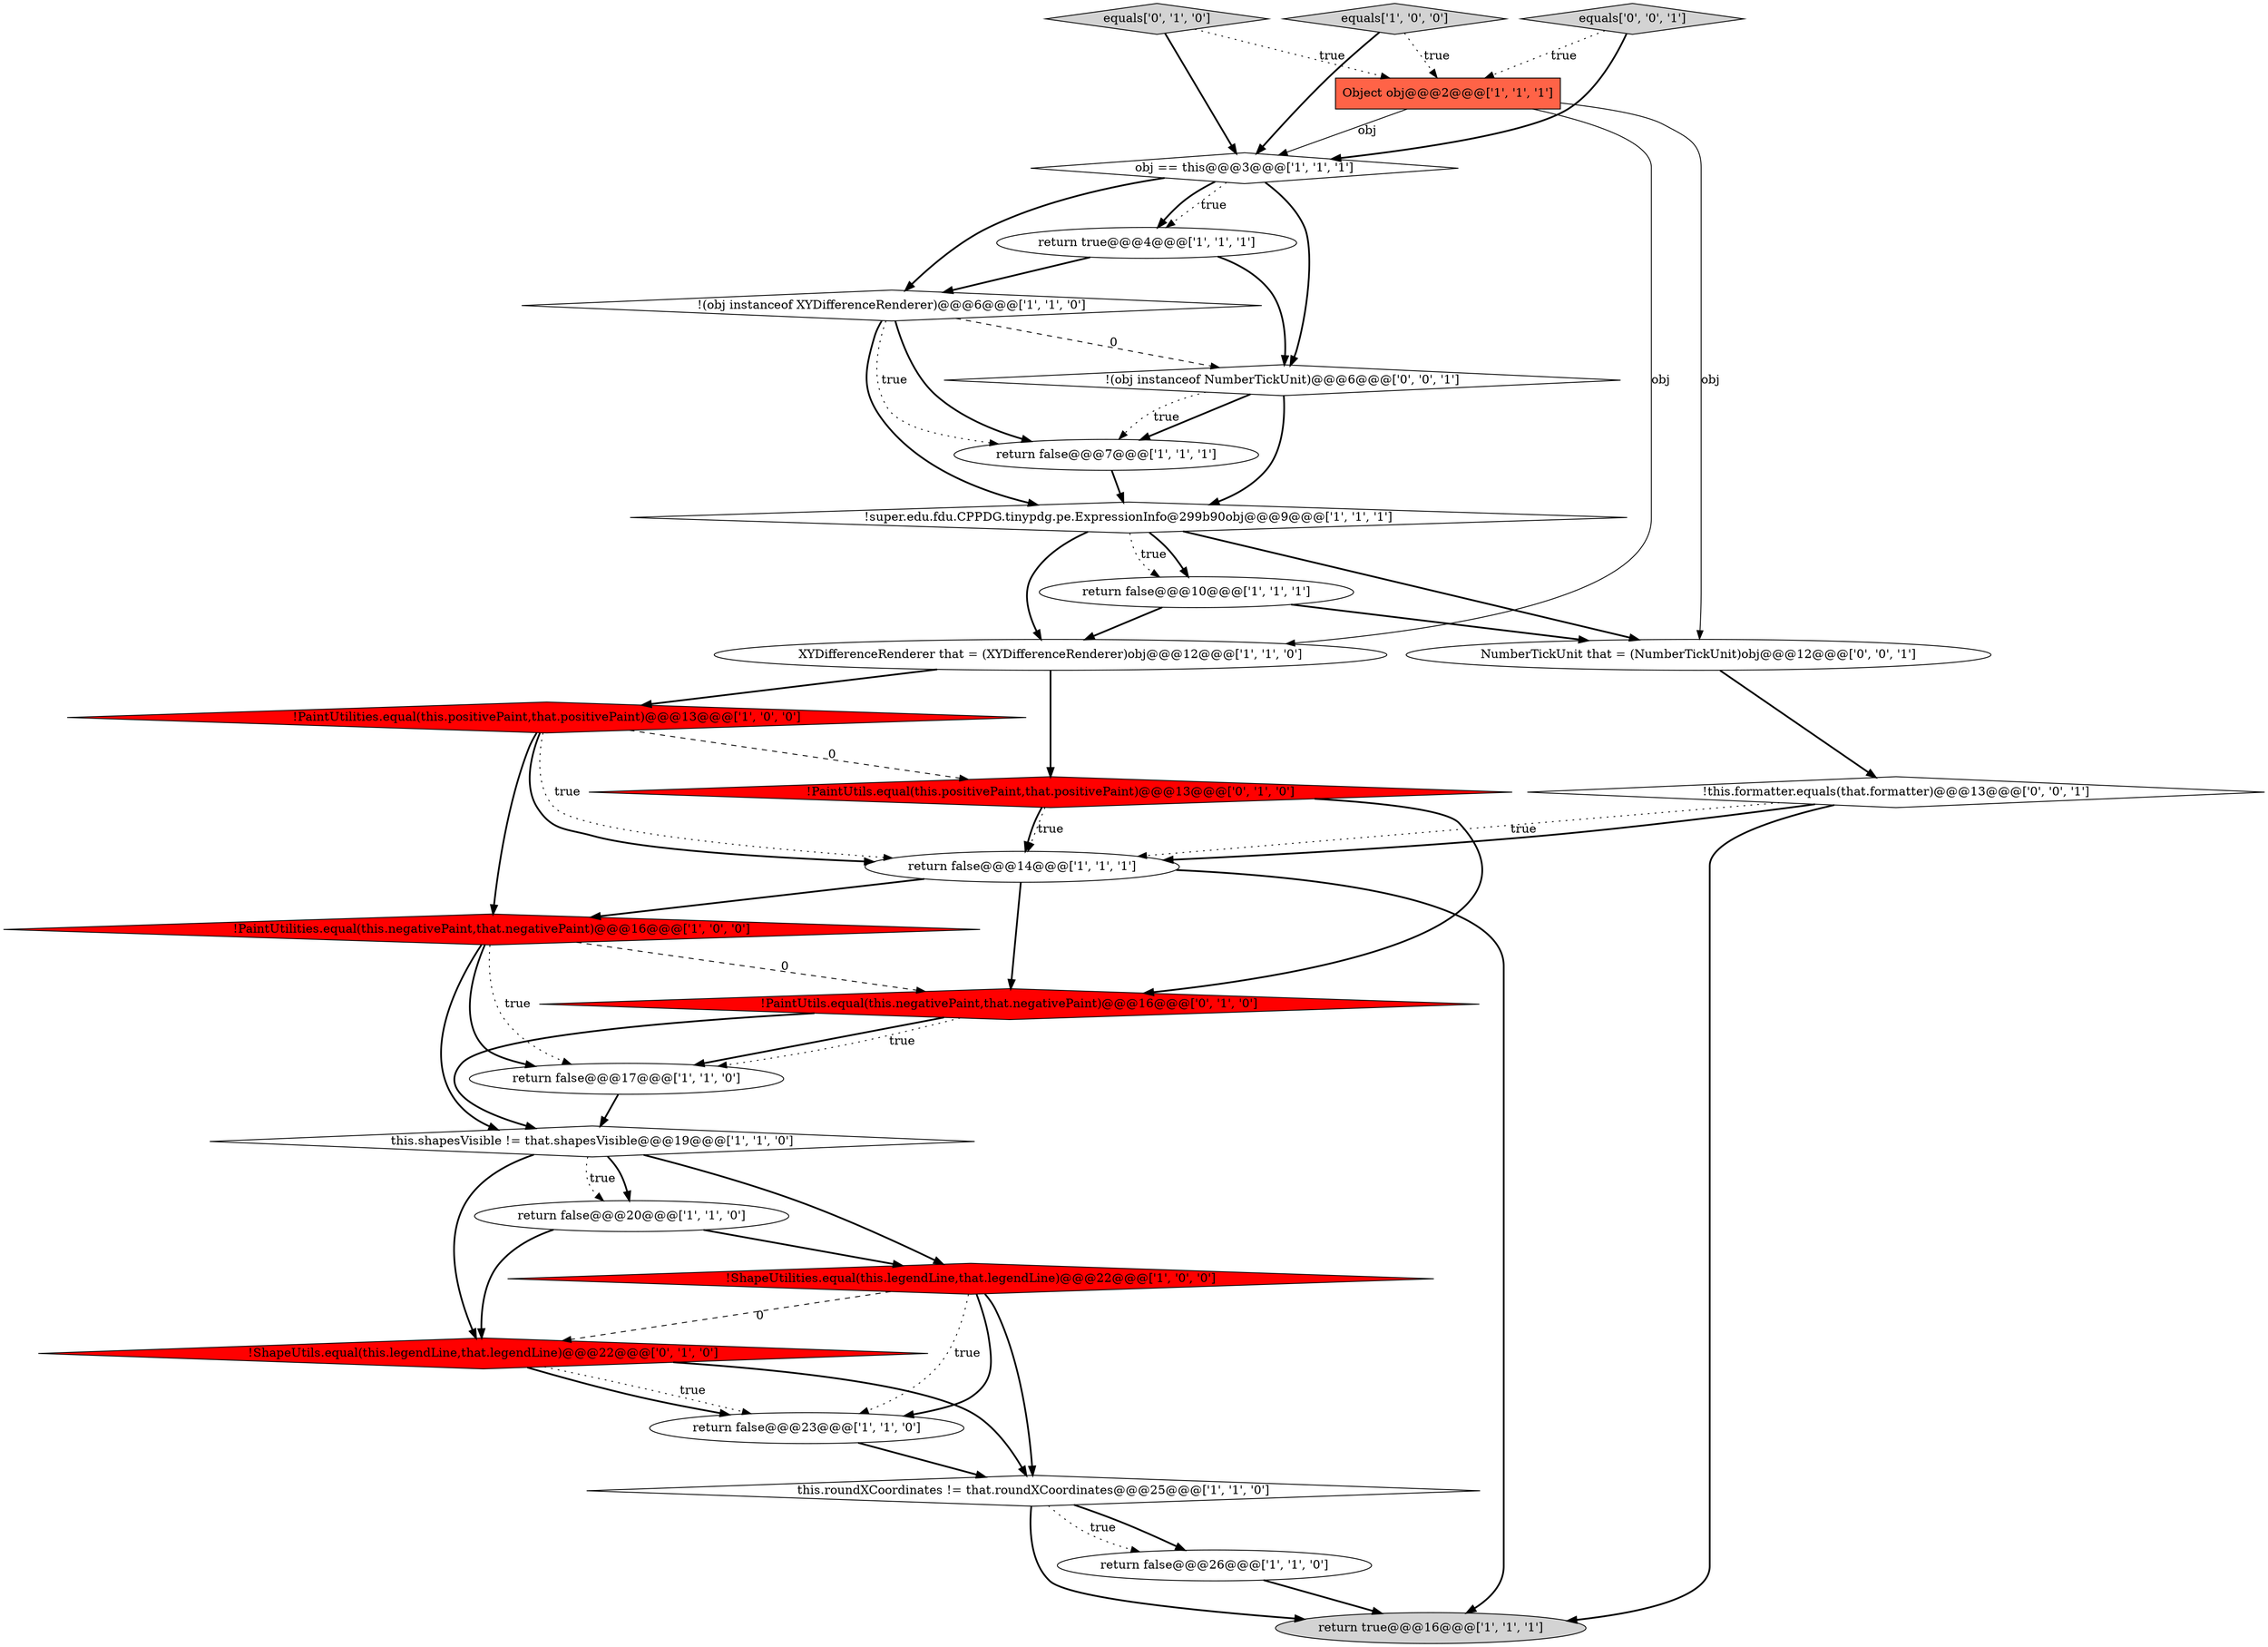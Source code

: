 digraph {
4 [style = filled, label = "!PaintUtilities.equal(this.positivePaint,that.positivePaint)@@@13@@@['1', '0', '0']", fillcolor = red, shape = diamond image = "AAA1AAABBB1BBB"];
21 [style = filled, label = "!PaintUtils.equal(this.negativePaint,that.negativePaint)@@@16@@@['0', '1', '0']", fillcolor = red, shape = diamond image = "AAA1AAABBB2BBB"];
6 [style = filled, label = "XYDifferenceRenderer that = (XYDifferenceRenderer)obj@@@12@@@['1', '1', '0']", fillcolor = white, shape = ellipse image = "AAA0AAABBB1BBB"];
9 [style = filled, label = "Object obj@@@2@@@['1', '1', '1']", fillcolor = tomato, shape = box image = "AAA0AAABBB1BBB"];
14 [style = filled, label = "this.roundXCoordinates != that.roundXCoordinates@@@25@@@['1', '1', '0']", fillcolor = white, shape = diamond image = "AAA0AAABBB1BBB"];
10 [style = filled, label = "return false@@@17@@@['1', '1', '0']", fillcolor = white, shape = ellipse image = "AAA0AAABBB1BBB"];
2 [style = filled, label = "this.shapesVisible != that.shapesVisible@@@19@@@['1', '1', '0']", fillcolor = white, shape = diamond image = "AAA0AAABBB1BBB"];
8 [style = filled, label = "return true@@@4@@@['1', '1', '1']", fillcolor = white, shape = ellipse image = "AAA0AAABBB1BBB"];
27 [style = filled, label = "NumberTickUnit that = (NumberTickUnit)obj@@@12@@@['0', '0', '1']", fillcolor = white, shape = ellipse image = "AAA0AAABBB3BBB"];
0 [style = filled, label = "return false@@@7@@@['1', '1', '1']", fillcolor = white, shape = ellipse image = "AAA0AAABBB1BBB"];
17 [style = filled, label = "return false@@@26@@@['1', '1', '0']", fillcolor = white, shape = ellipse image = "AAA0AAABBB1BBB"];
1 [style = filled, label = "return false@@@23@@@['1', '1', '0']", fillcolor = white, shape = ellipse image = "AAA0AAABBB1BBB"];
12 [style = filled, label = "return false@@@20@@@['1', '1', '0']", fillcolor = white, shape = ellipse image = "AAA0AAABBB1BBB"];
22 [style = filled, label = "!PaintUtils.equal(this.positivePaint,that.positivePaint)@@@13@@@['0', '1', '0']", fillcolor = red, shape = diamond image = "AAA1AAABBB2BBB"];
11 [style = filled, label = "return false@@@14@@@['1', '1', '1']", fillcolor = white, shape = ellipse image = "AAA0AAABBB1BBB"];
23 [style = filled, label = "equals['0', '1', '0']", fillcolor = lightgray, shape = diamond image = "AAA0AAABBB2BBB"];
15 [style = filled, label = "!PaintUtilities.equal(this.negativePaint,that.negativePaint)@@@16@@@['1', '0', '0']", fillcolor = red, shape = diamond image = "AAA1AAABBB1BBB"];
16 [style = filled, label = "equals['1', '0', '0']", fillcolor = lightgray, shape = diamond image = "AAA0AAABBB1BBB"];
19 [style = filled, label = "return false@@@10@@@['1', '1', '1']", fillcolor = white, shape = ellipse image = "AAA0AAABBB1BBB"];
24 [style = filled, label = "!this.formatter.equals(that.formatter)@@@13@@@['0', '0', '1']", fillcolor = white, shape = diamond image = "AAA0AAABBB3BBB"];
7 [style = filled, label = "!ShapeUtilities.equal(this.legendLine,that.legendLine)@@@22@@@['1', '0', '0']", fillcolor = red, shape = diamond image = "AAA1AAABBB1BBB"];
26 [style = filled, label = "equals['0', '0', '1']", fillcolor = lightgray, shape = diamond image = "AAA0AAABBB3BBB"];
25 [style = filled, label = "!(obj instanceof NumberTickUnit)@@@6@@@['0', '0', '1']", fillcolor = white, shape = diamond image = "AAA0AAABBB3BBB"];
5 [style = filled, label = "!(obj instanceof XYDifferenceRenderer)@@@6@@@['1', '1', '0']", fillcolor = white, shape = diamond image = "AAA0AAABBB1BBB"];
18 [style = filled, label = "return true@@@16@@@['1', '1', '1']", fillcolor = lightgray, shape = ellipse image = "AAA0AAABBB1BBB"];
3 [style = filled, label = "!super.edu.fdu.CPPDG.tinypdg.pe.ExpressionInfo@299b90obj@@@9@@@['1', '1', '1']", fillcolor = white, shape = diamond image = "AAA0AAABBB1BBB"];
20 [style = filled, label = "!ShapeUtils.equal(this.legendLine,that.legendLine)@@@22@@@['0', '1', '0']", fillcolor = red, shape = diamond image = "AAA1AAABBB2BBB"];
13 [style = filled, label = "obj == this@@@3@@@['1', '1', '1']", fillcolor = white, shape = diamond image = "AAA0AAABBB1BBB"];
25->0 [style = bold, label=""];
5->3 [style = bold, label=""];
0->3 [style = bold, label=""];
13->25 [style = bold, label=""];
21->10 [style = bold, label=""];
15->21 [style = dashed, label="0"];
15->10 [style = bold, label=""];
16->9 [style = dotted, label="true"];
15->2 [style = bold, label=""];
7->1 [style = bold, label=""];
16->13 [style = bold, label=""];
2->20 [style = bold, label=""];
6->22 [style = bold, label=""];
11->21 [style = bold, label=""];
4->15 [style = bold, label=""];
25->3 [style = bold, label=""];
22->21 [style = bold, label=""];
4->11 [style = dotted, label="true"];
12->20 [style = bold, label=""];
7->20 [style = dashed, label="0"];
3->6 [style = bold, label=""];
22->11 [style = dotted, label="true"];
15->10 [style = dotted, label="true"];
25->0 [style = dotted, label="true"];
14->17 [style = bold, label=""];
20->14 [style = bold, label=""];
5->0 [style = dotted, label="true"];
21->10 [style = dotted, label="true"];
9->6 [style = solid, label="obj"];
20->1 [style = bold, label=""];
4->22 [style = dashed, label="0"];
9->13 [style = solid, label="obj"];
26->9 [style = dotted, label="true"];
19->6 [style = bold, label=""];
24->18 [style = bold, label=""];
23->9 [style = dotted, label="true"];
12->7 [style = bold, label=""];
11->15 [style = bold, label=""];
2->12 [style = bold, label=""];
11->18 [style = bold, label=""];
21->2 [style = bold, label=""];
3->27 [style = bold, label=""];
7->14 [style = bold, label=""];
26->13 [style = bold, label=""];
14->17 [style = dotted, label="true"];
24->11 [style = dotted, label="true"];
6->4 [style = bold, label=""];
3->19 [style = dotted, label="true"];
20->1 [style = dotted, label="true"];
8->5 [style = bold, label=""];
9->27 [style = solid, label="obj"];
5->0 [style = bold, label=""];
3->19 [style = bold, label=""];
13->8 [style = dotted, label="true"];
23->13 [style = bold, label=""];
24->11 [style = bold, label=""];
19->27 [style = bold, label=""];
13->5 [style = bold, label=""];
2->12 [style = dotted, label="true"];
14->18 [style = bold, label=""];
10->2 [style = bold, label=""];
1->14 [style = bold, label=""];
27->24 [style = bold, label=""];
2->7 [style = bold, label=""];
13->8 [style = bold, label=""];
7->1 [style = dotted, label="true"];
4->11 [style = bold, label=""];
8->25 [style = bold, label=""];
22->11 [style = bold, label=""];
17->18 [style = bold, label=""];
5->25 [style = dashed, label="0"];
}
